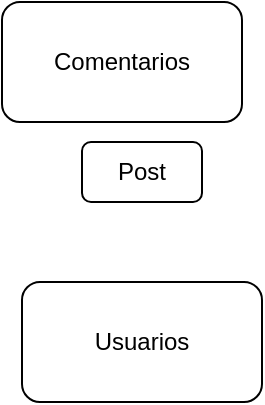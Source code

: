 <mxfile version="21.3.2" type="github">
  <diagram name="Página-1" id="b2GBKhXSbdN4ZsOGRmR0">
    <mxGraphModel dx="169" dy="520" grid="1" gridSize="10" guides="1" tooltips="1" connect="1" arrows="1" fold="1" page="1" pageScale="1" pageWidth="850" pageHeight="1100" math="0" shadow="0">
      <root>
        <mxCell id="0" />
        <mxCell id="1" parent="0" />
        <mxCell id="4I5N0-QppBxn1IQBgqWN-1" value="Post" style="rounded=1;whiteSpace=wrap;html=1;" vertex="1" parent="1">
          <mxGeometry x="90" y="150" width="60" height="30" as="geometry" />
        </mxCell>
        <mxCell id="4I5N0-QppBxn1IQBgqWN-2" value="Usuarios" style="rounded=1;whiteSpace=wrap;html=1;" vertex="1" parent="1">
          <mxGeometry x="60" y="220" width="120" height="60" as="geometry" />
        </mxCell>
        <mxCell id="4I5N0-QppBxn1IQBgqWN-3" value="Comentarios" style="rounded=1;whiteSpace=wrap;html=1;" vertex="1" parent="1">
          <mxGeometry x="50" y="80" width="120" height="60" as="geometry" />
        </mxCell>
      </root>
    </mxGraphModel>
  </diagram>
</mxfile>
